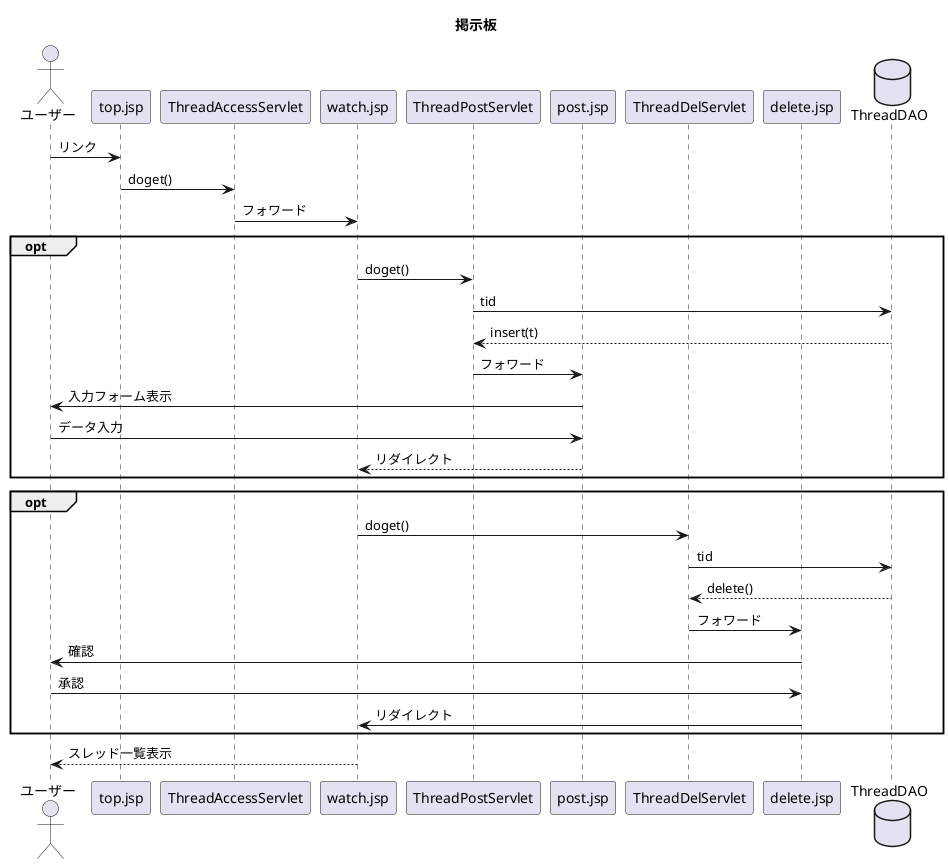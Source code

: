 @startuml
title 掲示板

actor ユーザー
participant top.jsp
participant ThreadAccessServlet
participant watch.jsp
participant ThreadPostServlet
participant post.jsp
participant ThreadDelServlet
participant delete.jsp
database ThreadDAO
ユーザー -> top.jsp:リンク
top.jsp -> ThreadAccessServlet:doget()
ThreadAccessServlet -> watch.jsp:フォワード
opt
watch.jsp -> ThreadPostServlet:doget()
ThreadPostServlet -> ThreadDAO:tid
ThreadDAO --> ThreadPostServlet:insert(t)
ThreadPostServlet -> post.jsp:フォワード
post.jsp -> ユーザー:入力フォーム表示
ユーザー -> post.jsp:データ入力
post.jsp --> watch.jsp:リダイレクト
end
opt
watch.jsp -> ThreadDelServlet:doget()
ThreadDelServlet -> ThreadDAO:tid
ThreadDAO --> ThreadDelServlet:delete()
ThreadDelServlet -> delete.jsp:フォワード
delete.jsp -> ユーザー:確認
ユーザー -> delete.jsp:承認
delete.jsp -> watch.jsp:リダイレクト
end
watch.jsp --> ユーザー:スレッド一覧表示
@enduml